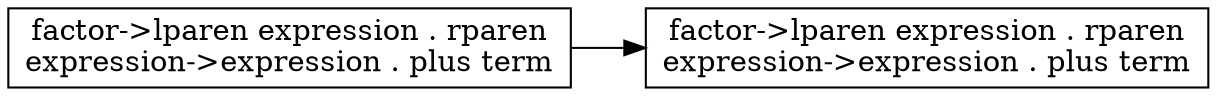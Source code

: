 digraph items{
    rankdir=LR;
    size=20
    node [shape = box ,label = "factor->lparen expression . rparen\nexpression->expression . plus term\n"]; I0;
    node [shape = box ,label = "factor->lparen expression . rparen\nexpression->expression . plus term\n"]; I1;
    I0->I1;

}
